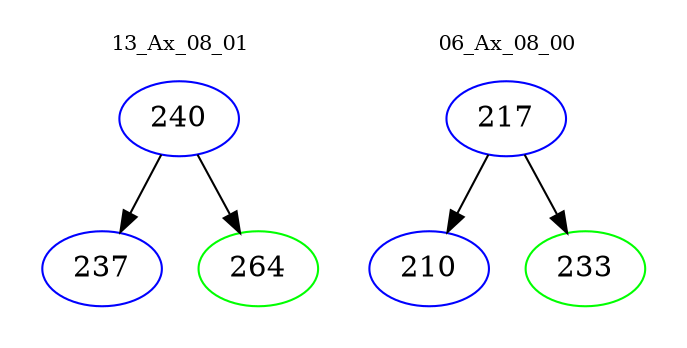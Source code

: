 digraph{
subgraph cluster_0 {
color = white
label = "13_Ax_08_01";
fontsize=10;
T0_240 [label="240", color="blue"]
T0_240 -> T0_237 [color="black"]
T0_237 [label="237", color="blue"]
T0_240 -> T0_264 [color="black"]
T0_264 [label="264", color="green"]
}
subgraph cluster_1 {
color = white
label = "06_Ax_08_00";
fontsize=10;
T1_217 [label="217", color="blue"]
T1_217 -> T1_210 [color="black"]
T1_210 [label="210", color="blue"]
T1_217 -> T1_233 [color="black"]
T1_233 [label="233", color="green"]
}
}
